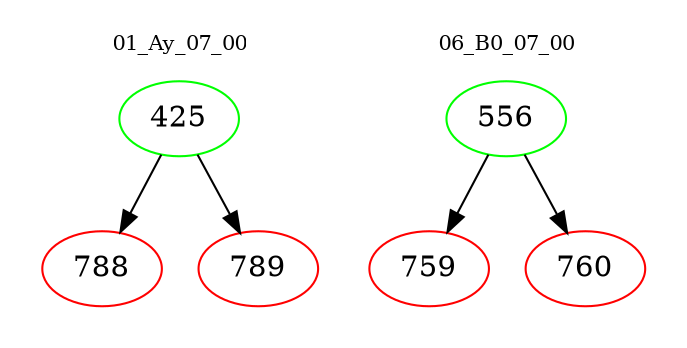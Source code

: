digraph{
subgraph cluster_0 {
color = white
label = "01_Ay_07_00";
fontsize=10;
T0_425 [label="425", color="green"]
T0_425 -> T0_788 [color="black"]
T0_788 [label="788", color="red"]
T0_425 -> T0_789 [color="black"]
T0_789 [label="789", color="red"]
}
subgraph cluster_1 {
color = white
label = "06_B0_07_00";
fontsize=10;
T1_556 [label="556", color="green"]
T1_556 -> T1_759 [color="black"]
T1_759 [label="759", color="red"]
T1_556 -> T1_760 [color="black"]
T1_760 [label="760", color="red"]
}
}

